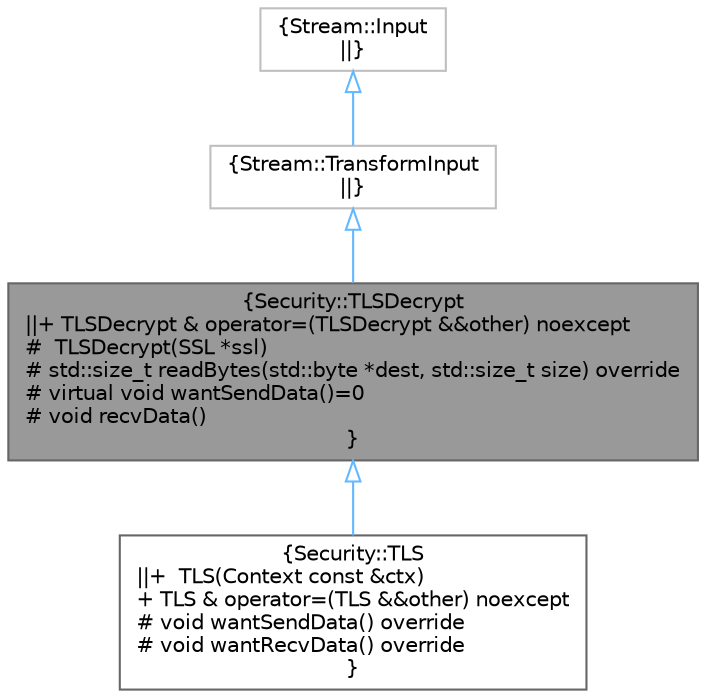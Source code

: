 digraph "Security::TLSDecrypt"
{
 // LATEX_PDF_SIZE
  bgcolor="transparent";
  edge [fontname=Helvetica,fontsize=10,labelfontname=Helvetica,labelfontsize=10];
  node [fontname=Helvetica,fontsize=10,shape=box,height=0.2,width=0.4];
  Node1 [label="{Security::TLSDecrypt\n||+ TLSDecrypt & operator=(TLSDecrypt &&other) noexcept\l#  TLSDecrypt(SSL *ssl)\l# std::size_t readBytes(std::byte *dest, std::size_t size) override\l# virtual void wantSendData()=0\l# void recvData()\l}",height=0.2,width=0.4,color="gray40", fillcolor="grey60", style="filled", fontcolor="black",tooltip="Stream::Input TLS decryptor."];
  Node2 -> Node1 [dir="back",color="steelblue1",style="solid",arrowtail="onormal"];
  Node2 [label="{Stream::TransformInput\n||}",height=0.2,width=0.4,color="grey75", fillcolor="white", style="filled",URL="/tmp/build/x64/Release/Stream/tag.xml$db/d03/classStream_1_1TransformInput.html",tooltip=" "];
  Node3 -> Node2 [dir="back",color="steelblue1",style="solid",arrowtail="onormal"];
  Node3 [label="{Stream::Input\n||}",height=0.2,width=0.4,color="grey75", fillcolor="white", style="filled",URL="/tmp/build/x64/Release/Stream/tag.xml$d7/d83/classStream_1_1Input.html",tooltip=" "];
  Node1 -> Node4 [dir="back",color="steelblue1",style="solid",arrowtail="onormal"];
  Node4 [label="{Security::TLS\n||+  TLS(Context const &ctx)\l+ TLS & operator=(TLS &&other) noexcept\l# void wantSendData() override\l# void wantRecvData() override\l}",height=0.2,width=0.4,color="gray40", fillcolor="white", style="filled",URL="$d8/d26/classSecurity_1_1TLS.html",tooltip="Stream::Input / Stream::Output TLS decryptor and encryptor."];
}
